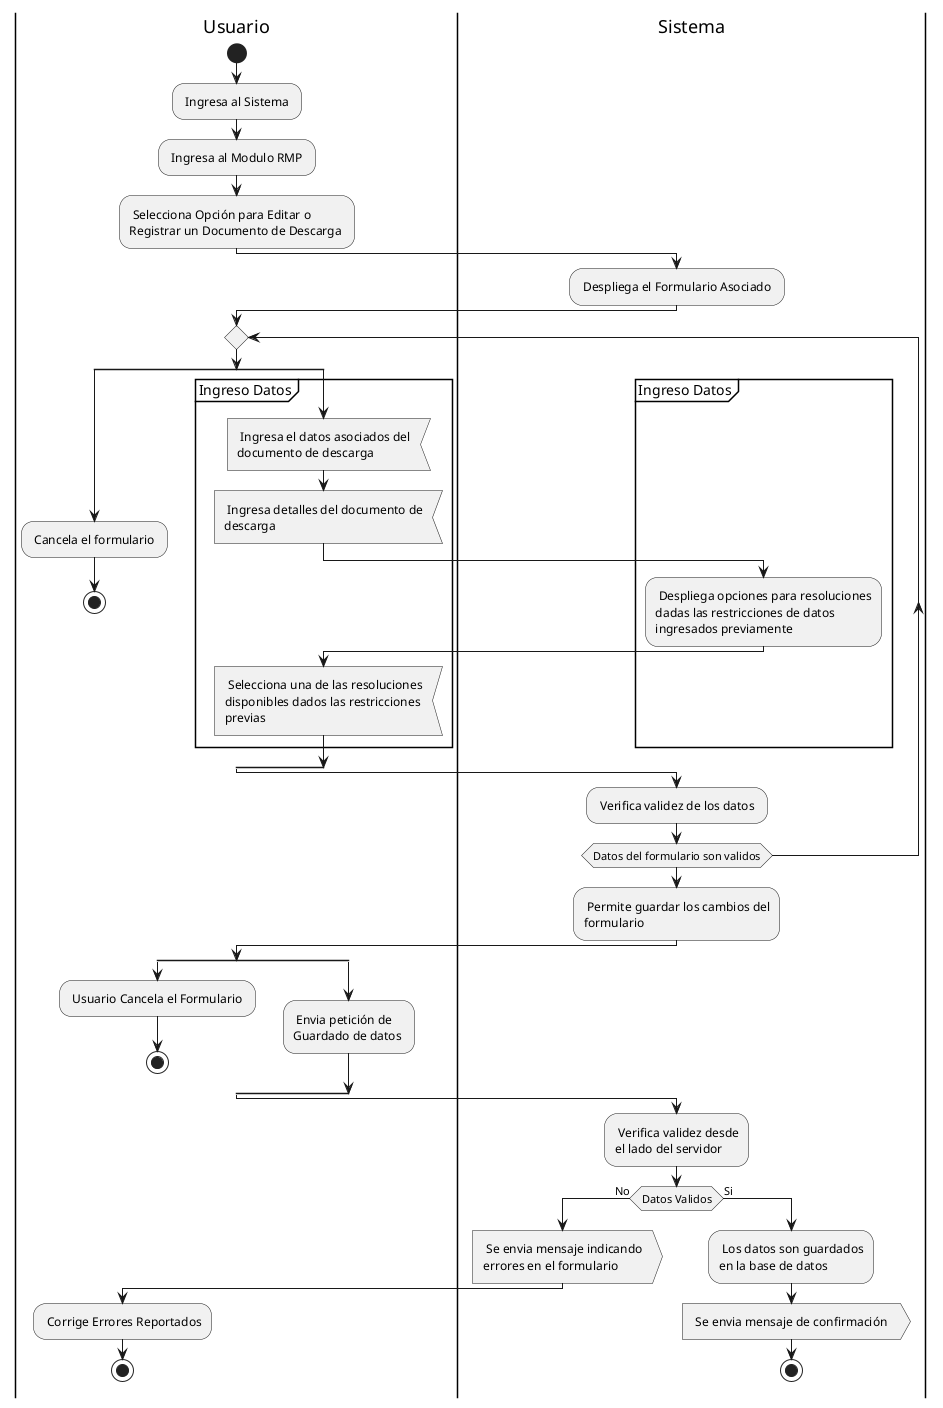 @startuml

|Usuario|
start
: Ingresa al Sistema ;
: Ingresa al Modulo RMP ;
: Selecciona Opción para Editar o
Registrar un Documento de Descarga ;
|Sistema|
: Despliega el Formulario Asociado ;
|Usuario|
repeat
split
|Usuario|
: Cancela el formulario ;
stop
split again
partition "Ingreso Datos" {
  |Usuario|
  : Ingresa el datos asociados del
  documento de descarga <
  : Ingresa detalles del documento de
  descarga <
  |Sistema|
  : Despliega opciones para resoluciones
  dadas las restricciones de datos
  ingresados previamente ;
  |Usuario|
  : Selecciona una de las resoluciones
  disponibles dados las restricciones
  previas <
}
end split
|Sistema|
: Verifica validez de los datos ;
repeat while (Datos del formulario son validos)
|Sistema|
: Permite guardar los cambios del
formulario ;
split
|Usuario|
: Usuario Cancela el Formulario ;
stop
split again
: Envia petición de
Guardado de datos ;
endsplit
|Sistema|
: Verifica validez desde
el lado del servidor ;
if (Datos Validos) then (No)
: Se envia mensaje indicando
errores en el formulario >
|Usuario|
: Corrige Errores Reportados;
stop
else (Si)
|Sistema|
: Los datos son guardados
en la base de datos ;
: Se envia mensaje de confirmación >
stop
@enduml
